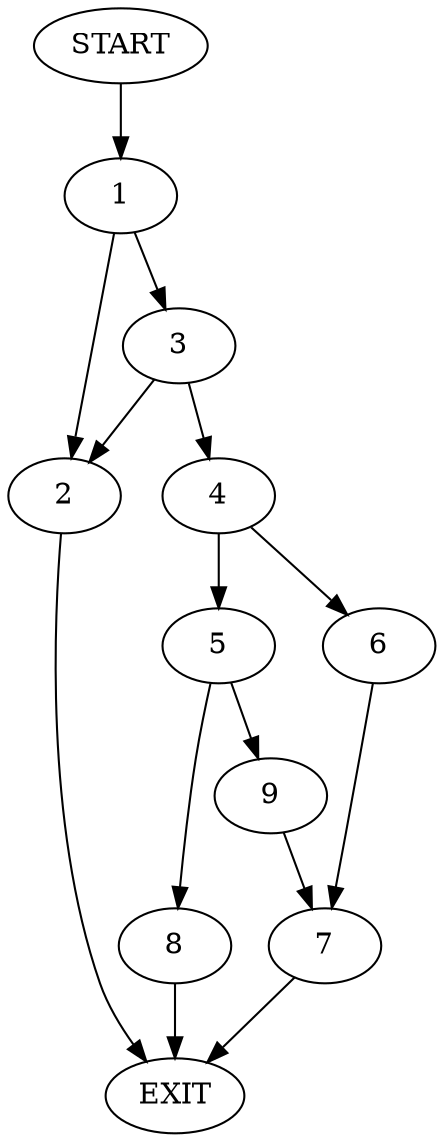 digraph {
0 [label="START"]
10 [label="EXIT"]
0 -> 1
1 -> 2
1 -> 3
2 -> 10
3 -> 4
3 -> 2
4 -> 5
4 -> 6
6 -> 7
5 -> 8
5 -> 9
7 -> 10
8 -> 10
9 -> 7
}
